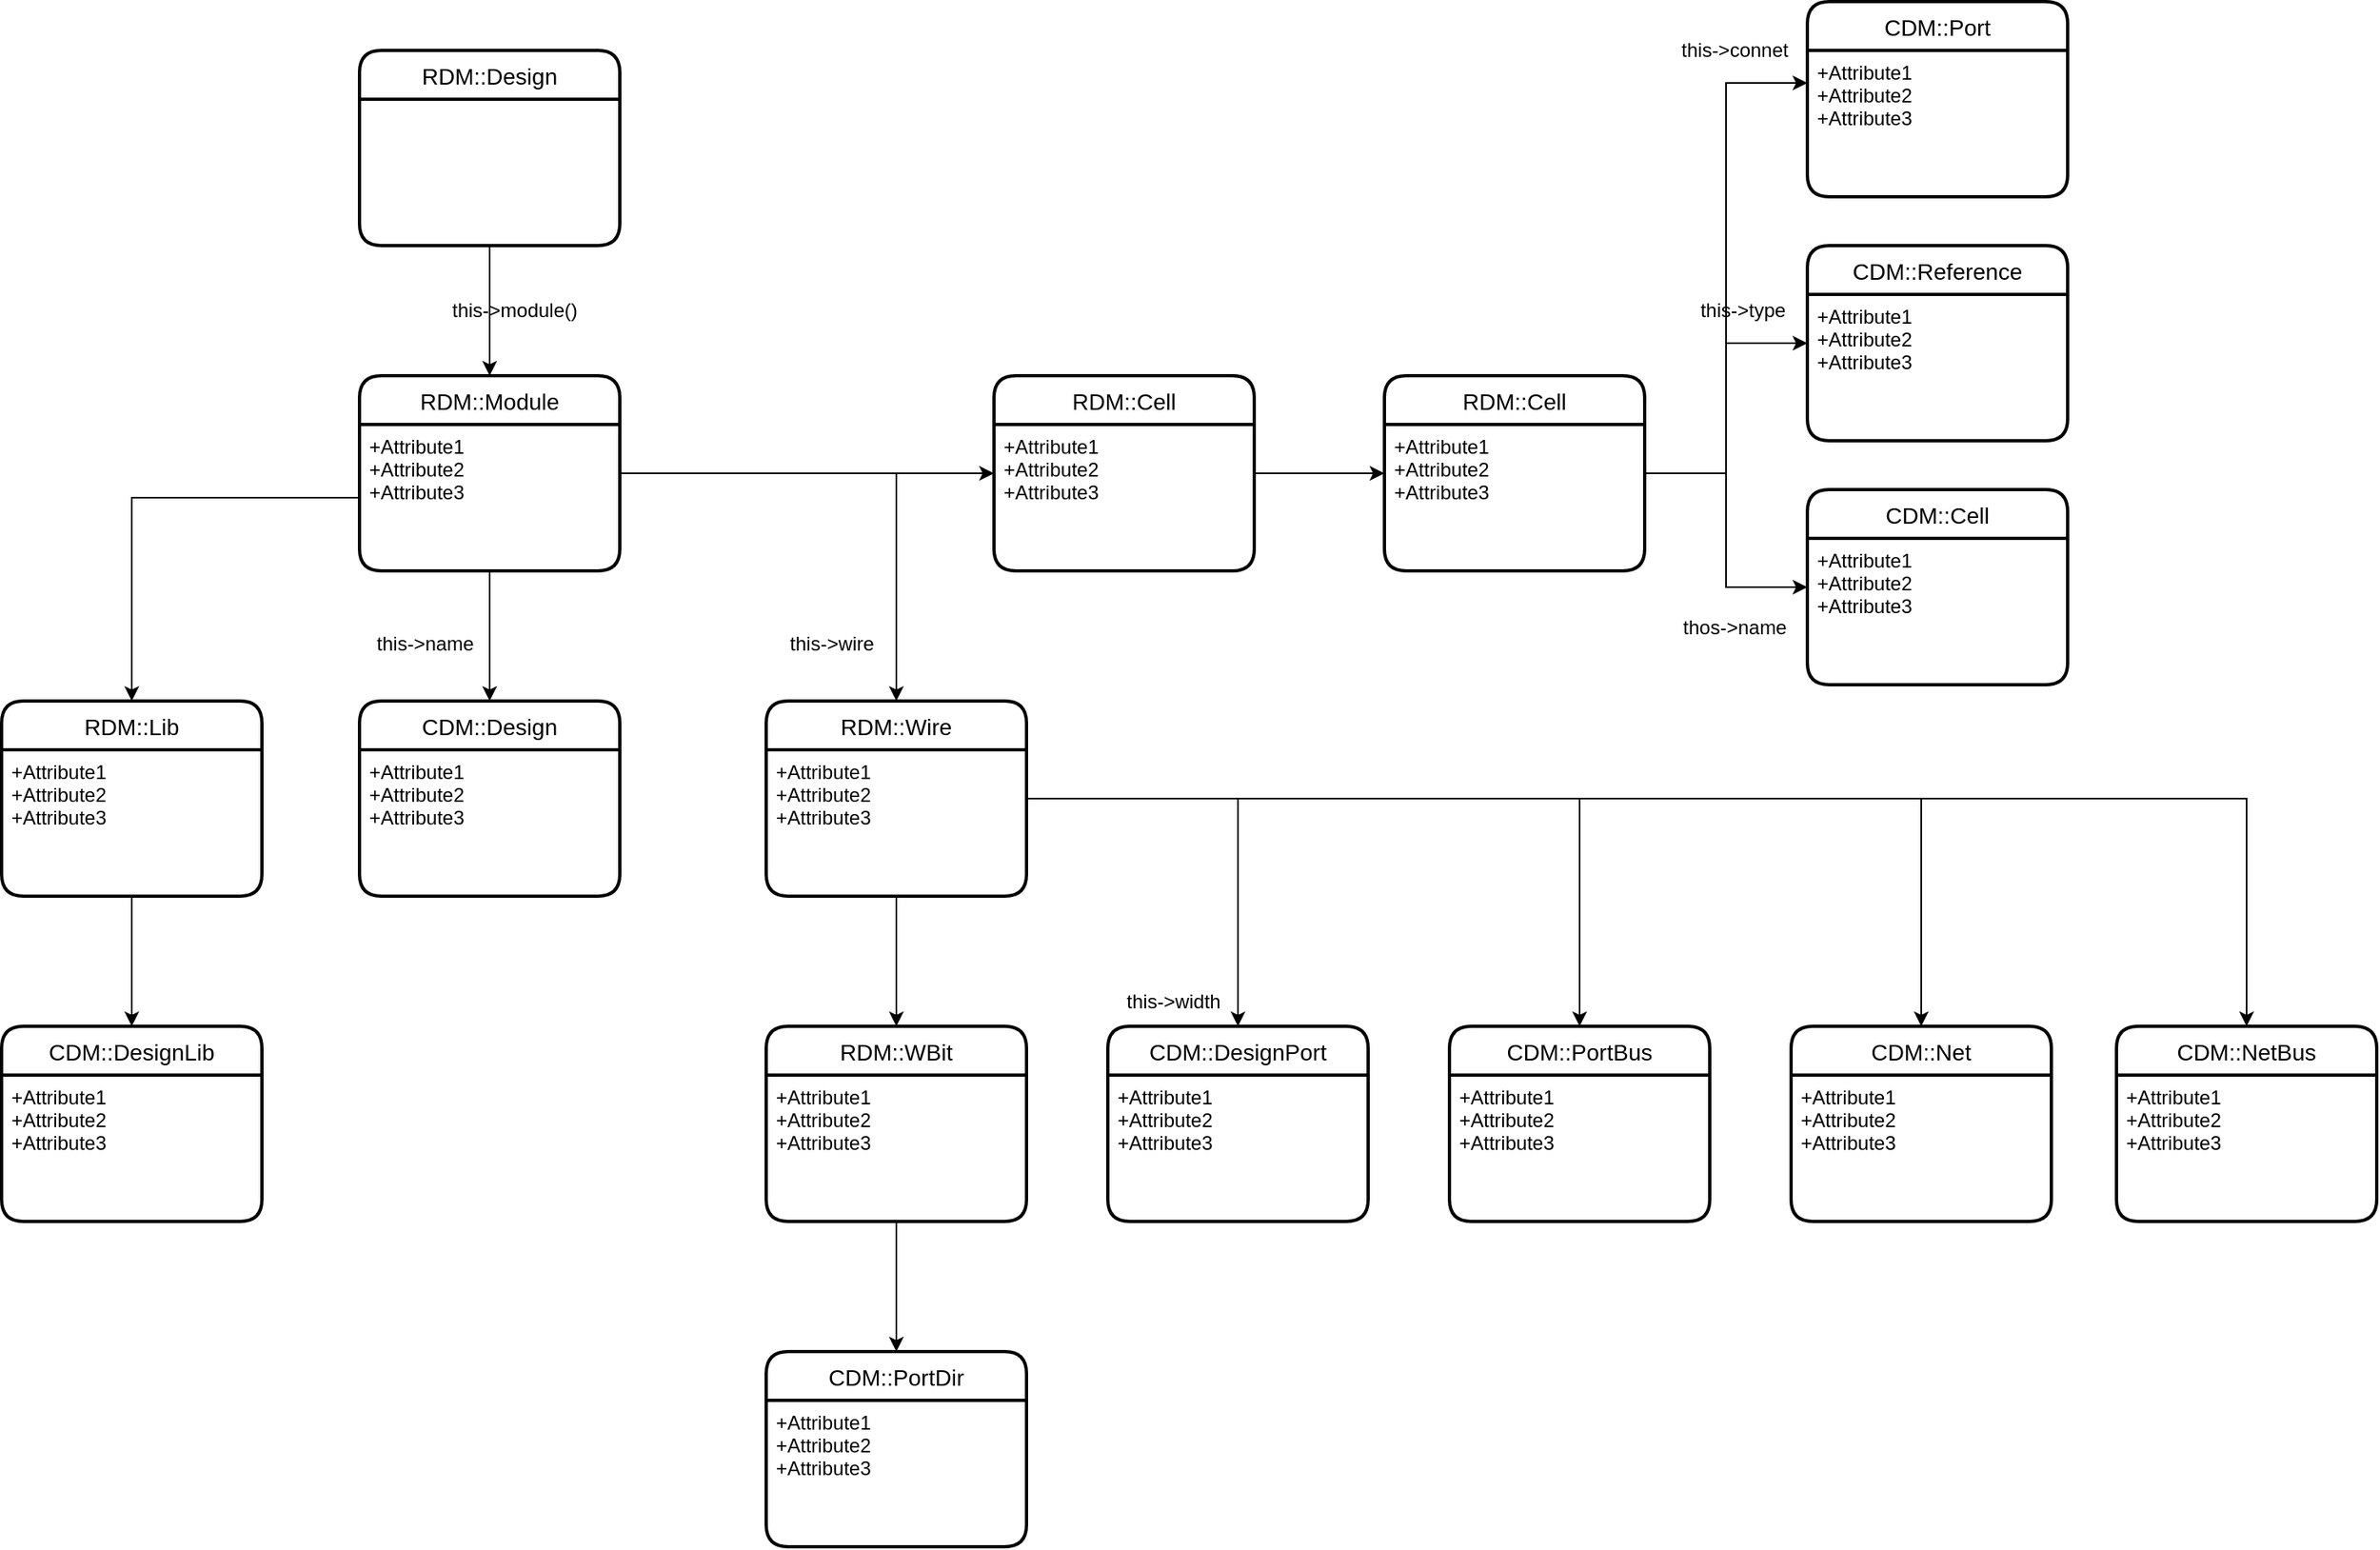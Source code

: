 <mxfile version="20.5.3" type="github"><diagram id="ILmlqMeLhSqT_f8IlHEC" name="第 1 页"><mxGraphModel dx="1887" dy="1093" grid="1" gridSize="10" guides="1" tooltips="1" connect="1" arrows="1" fold="1" page="1" pageScale="1" pageWidth="827" pageHeight="1169" math="0" shadow="0"><root><mxCell id="0"/><mxCell id="1" parent="0"/><mxCell id="2a5MAS32itBSIseWNTfC-14" value="" style="edgeStyle=orthogonalEdgeStyle;rounded=0;orthogonalLoop=1;jettySize=auto;html=1;" edge="1" parent="1" source="2a5MAS32itBSIseWNTfC-5" target="2a5MAS32itBSIseWNTfC-12"><mxGeometry relative="1" as="geometry"/></mxCell><mxCell id="2a5MAS32itBSIseWNTfC-5" value="RDM::Design" style="swimlane;childLayout=stackLayout;horizontal=1;startSize=30;horizontalStack=0;rounded=1;fontSize=14;fontStyle=0;strokeWidth=2;resizeParent=0;resizeLast=1;shadow=0;dashed=0;align=center;" vertex="1" parent="1"><mxGeometry x="310" y="260" width="160" height="120" as="geometry"/></mxCell><mxCell id="2a5MAS32itBSIseWNTfC-29" value="" style="edgeStyle=orthogonalEdgeStyle;rounded=0;orthogonalLoop=1;jettySize=auto;html=1;" edge="1" parent="1" source="2a5MAS32itBSIseWNTfC-12" target="2a5MAS32itBSIseWNTfC-27"><mxGeometry relative="1" as="geometry"/></mxCell><mxCell id="2a5MAS32itBSIseWNTfC-33" value="" style="edgeStyle=orthogonalEdgeStyle;rounded=0;orthogonalLoop=1;jettySize=auto;html=1;" edge="1" parent="1" source="2a5MAS32itBSIseWNTfC-12" target="2a5MAS32itBSIseWNTfC-31"><mxGeometry relative="1" as="geometry"/></mxCell><mxCell id="2a5MAS32itBSIseWNTfC-59" value="" style="edgeStyle=orthogonalEdgeStyle;rounded=0;orthogonalLoop=1;jettySize=auto;html=1;" edge="1" parent="1" source="2a5MAS32itBSIseWNTfC-12" target="2a5MAS32itBSIseWNTfC-57"><mxGeometry relative="1" as="geometry"/></mxCell><mxCell id="2a5MAS32itBSIseWNTfC-12" value="RDM::Module" style="swimlane;childLayout=stackLayout;horizontal=1;startSize=30;horizontalStack=0;rounded=1;fontSize=14;fontStyle=0;strokeWidth=2;resizeParent=0;resizeLast=1;shadow=0;dashed=0;align=center;" vertex="1" parent="1"><mxGeometry x="310" y="460" width="160" height="120" as="geometry"/></mxCell><mxCell id="2a5MAS32itBSIseWNTfC-13" value="+Attribute1&#10;+Attribute2&#10;+Attribute3" style="align=left;strokeColor=none;fillColor=none;spacingLeft=4;fontSize=12;verticalAlign=top;resizable=0;rotatable=0;part=1;" vertex="1" parent="2a5MAS32itBSIseWNTfC-12"><mxGeometry y="30" width="160" height="90" as="geometry"/></mxCell><mxCell id="2a5MAS32itBSIseWNTfC-16" value="&lt;span style=&quot;text-align: left;&quot;&gt;this-&amp;gt;module()&lt;/span&gt;" style="text;html=1;align=center;verticalAlign=middle;resizable=0;points=[];autosize=1;strokeColor=none;fillColor=none;" vertex="1" parent="1"><mxGeometry x="355" y="405" width="100" height="30" as="geometry"/></mxCell><mxCell id="2a5MAS32itBSIseWNTfC-25" value="" style="edgeStyle=orthogonalEdgeStyle;rounded=0;orthogonalLoop=1;jettySize=auto;html=1;" edge="1" parent="1" source="2a5MAS32itBSIseWNTfC-17" target="2a5MAS32itBSIseWNTfC-23"><mxGeometry relative="1" as="geometry"/></mxCell><mxCell id="2a5MAS32itBSIseWNTfC-17" value="RDM::Lib" style="swimlane;childLayout=stackLayout;horizontal=1;startSize=30;horizontalStack=0;rounded=1;fontSize=14;fontStyle=0;strokeWidth=2;resizeParent=0;resizeLast=1;shadow=0;dashed=0;align=center;" vertex="1" parent="1"><mxGeometry x="90" y="660" width="160" height="120" as="geometry"/></mxCell><mxCell id="2a5MAS32itBSIseWNTfC-18" value="+Attribute1&#10;+Attribute2&#10;+Attribute3" style="align=left;strokeColor=none;fillColor=none;spacingLeft=4;fontSize=12;verticalAlign=top;resizable=0;rotatable=0;part=1;" vertex="1" parent="2a5MAS32itBSIseWNTfC-17"><mxGeometry y="30" width="160" height="90" as="geometry"/></mxCell><mxCell id="2a5MAS32itBSIseWNTfC-23" value="CDM::DesignLib" style="swimlane;childLayout=stackLayout;horizontal=1;startSize=30;horizontalStack=0;rounded=1;fontSize=14;fontStyle=0;strokeWidth=2;resizeParent=0;resizeLast=1;shadow=0;dashed=0;align=center;" vertex="1" parent="1"><mxGeometry x="90" y="860" width="160" height="120" as="geometry"/></mxCell><mxCell id="2a5MAS32itBSIseWNTfC-24" value="+Attribute1&#10;+Attribute2&#10;+Attribute3" style="align=left;strokeColor=none;fillColor=none;spacingLeft=4;fontSize=12;verticalAlign=top;resizable=0;rotatable=0;part=1;" vertex="1" parent="2a5MAS32itBSIseWNTfC-23"><mxGeometry y="30" width="160" height="90" as="geometry"/></mxCell><mxCell id="2a5MAS32itBSIseWNTfC-26" style="edgeStyle=orthogonalEdgeStyle;rounded=0;orthogonalLoop=1;jettySize=auto;html=1;entryX=0.5;entryY=0;entryDx=0;entryDy=0;" edge="1" parent="1" source="2a5MAS32itBSIseWNTfC-13" target="2a5MAS32itBSIseWNTfC-17"><mxGeometry relative="1" as="geometry"/></mxCell><mxCell id="2a5MAS32itBSIseWNTfC-27" value="CDM::Design" style="swimlane;childLayout=stackLayout;horizontal=1;startSize=30;horizontalStack=0;rounded=1;fontSize=14;fontStyle=0;strokeWidth=2;resizeParent=0;resizeLast=1;shadow=0;dashed=0;align=center;" vertex="1" parent="1"><mxGeometry x="310" y="660" width="160" height="120" as="geometry"/></mxCell><mxCell id="2a5MAS32itBSIseWNTfC-28" value="+Attribute1&#10;+Attribute2&#10;+Attribute3" style="align=left;strokeColor=none;fillColor=none;spacingLeft=4;fontSize=12;verticalAlign=top;resizable=0;rotatable=0;part=1;" vertex="1" parent="2a5MAS32itBSIseWNTfC-27"><mxGeometry y="30" width="160" height="90" as="geometry"/></mxCell><mxCell id="2a5MAS32itBSIseWNTfC-30" value="this-&amp;gt;name" style="text;html=1;align=center;verticalAlign=middle;resizable=0;points=[];autosize=1;strokeColor=none;fillColor=none;" vertex="1" parent="1"><mxGeometry x="310" y="610" width="80" height="30" as="geometry"/></mxCell><mxCell id="2a5MAS32itBSIseWNTfC-37" value="" style="edgeStyle=orthogonalEdgeStyle;rounded=0;orthogonalLoop=1;jettySize=auto;html=1;" edge="1" parent="1" source="2a5MAS32itBSIseWNTfC-31" target="2a5MAS32itBSIseWNTfC-35"><mxGeometry relative="1" as="geometry"/></mxCell><mxCell id="2a5MAS32itBSIseWNTfC-40" value="" style="edgeStyle=orthogonalEdgeStyle;rounded=0;orthogonalLoop=1;jettySize=auto;html=1;" edge="1" parent="1" source="2a5MAS32itBSIseWNTfC-31" target="2a5MAS32itBSIseWNTfC-38"><mxGeometry relative="1" as="geometry"/></mxCell><mxCell id="2a5MAS32itBSIseWNTfC-49" value="" style="edgeStyle=orthogonalEdgeStyle;rounded=0;orthogonalLoop=1;jettySize=auto;html=1;" edge="1" parent="1" source="2a5MAS32itBSIseWNTfC-31" target="2a5MAS32itBSIseWNTfC-47"><mxGeometry relative="1" as="geometry"/></mxCell><mxCell id="2a5MAS32itBSIseWNTfC-53" value="" style="edgeStyle=orthogonalEdgeStyle;rounded=0;orthogonalLoop=1;jettySize=auto;html=1;" edge="1" parent="1" source="2a5MAS32itBSIseWNTfC-31" target="2a5MAS32itBSIseWNTfC-51"><mxGeometry relative="1" as="geometry"/></mxCell><mxCell id="2a5MAS32itBSIseWNTfC-56" value="" style="edgeStyle=orthogonalEdgeStyle;rounded=0;orthogonalLoop=1;jettySize=auto;html=1;" edge="1" parent="1" source="2a5MAS32itBSIseWNTfC-31" target="2a5MAS32itBSIseWNTfC-54"><mxGeometry relative="1" as="geometry"/></mxCell><mxCell id="2a5MAS32itBSIseWNTfC-31" value="RDM::Wire" style="swimlane;childLayout=stackLayout;horizontal=1;startSize=30;horizontalStack=0;rounded=1;fontSize=14;fontStyle=0;strokeWidth=2;resizeParent=0;resizeLast=1;shadow=0;dashed=0;align=center;" vertex="1" parent="1"><mxGeometry x="560" y="660" width="160" height="120" as="geometry"/></mxCell><mxCell id="2a5MAS32itBSIseWNTfC-32" value="+Attribute1&#10;+Attribute2&#10;+Attribute3" style="align=left;strokeColor=none;fillColor=none;spacingLeft=4;fontSize=12;verticalAlign=top;resizable=0;rotatable=0;part=1;" vertex="1" parent="2a5MAS32itBSIseWNTfC-31"><mxGeometry y="30" width="160" height="90" as="geometry"/></mxCell><mxCell id="2a5MAS32itBSIseWNTfC-34" value="this-&amp;gt;wire" style="text;html=1;align=center;verticalAlign=middle;resizable=0;points=[];autosize=1;strokeColor=none;fillColor=none;" vertex="1" parent="1"><mxGeometry x="560" y="610" width="80" height="30" as="geometry"/></mxCell><mxCell id="2a5MAS32itBSIseWNTfC-45" value="" style="edgeStyle=orthogonalEdgeStyle;rounded=0;orthogonalLoop=1;jettySize=auto;html=1;" edge="1" parent="1" source="2a5MAS32itBSIseWNTfC-35" target="2a5MAS32itBSIseWNTfC-43"><mxGeometry relative="1" as="geometry"/></mxCell><mxCell id="2a5MAS32itBSIseWNTfC-35" value="RDM::WBit" style="swimlane;childLayout=stackLayout;horizontal=1;startSize=30;horizontalStack=0;rounded=1;fontSize=14;fontStyle=0;strokeWidth=2;resizeParent=0;resizeLast=1;shadow=0;dashed=0;align=center;" vertex="1" parent="1"><mxGeometry x="560" y="860" width="160" height="120" as="geometry"/></mxCell><mxCell id="2a5MAS32itBSIseWNTfC-36" value="+Attribute1&#10;+Attribute2&#10;+Attribute3" style="align=left;strokeColor=none;fillColor=none;spacingLeft=4;fontSize=12;verticalAlign=top;resizable=0;rotatable=0;part=1;" vertex="1" parent="2a5MAS32itBSIseWNTfC-35"><mxGeometry y="30" width="160" height="90" as="geometry"/></mxCell><mxCell id="2a5MAS32itBSIseWNTfC-38" value="CDM::DesignPort" style="swimlane;childLayout=stackLayout;horizontal=1;startSize=30;horizontalStack=0;rounded=1;fontSize=14;fontStyle=0;strokeWidth=2;resizeParent=0;resizeLast=1;shadow=0;dashed=0;align=center;" vertex="1" parent="1"><mxGeometry x="770" y="860" width="160" height="120" as="geometry"/></mxCell><mxCell id="2a5MAS32itBSIseWNTfC-39" value="+Attribute1&#10;+Attribute2&#10;+Attribute3" style="align=left;strokeColor=none;fillColor=none;spacingLeft=4;fontSize=12;verticalAlign=top;resizable=0;rotatable=0;part=1;" vertex="1" parent="2a5MAS32itBSIseWNTfC-38"><mxGeometry y="30" width="160" height="90" as="geometry"/></mxCell><mxCell id="2a5MAS32itBSIseWNTfC-43" value="CDM::PortDir" style="swimlane;childLayout=stackLayout;horizontal=1;startSize=30;horizontalStack=0;rounded=1;fontSize=14;fontStyle=0;strokeWidth=2;resizeParent=0;resizeLast=1;shadow=0;dashed=0;align=center;" vertex="1" parent="1"><mxGeometry x="560" y="1060" width="160" height="120" as="geometry"/></mxCell><mxCell id="2a5MAS32itBSIseWNTfC-44" value="+Attribute1&#10;+Attribute2&#10;+Attribute3" style="align=left;strokeColor=none;fillColor=none;spacingLeft=4;fontSize=12;verticalAlign=top;resizable=0;rotatable=0;part=1;" vertex="1" parent="2a5MAS32itBSIseWNTfC-43"><mxGeometry y="30" width="160" height="90" as="geometry"/></mxCell><mxCell id="2a5MAS32itBSIseWNTfC-46" value="this-&amp;gt;width" style="text;html=1;align=center;verticalAlign=middle;resizable=0;points=[];autosize=1;strokeColor=none;fillColor=none;" vertex="1" parent="1"><mxGeometry x="770" y="830" width="80" height="30" as="geometry"/></mxCell><mxCell id="2a5MAS32itBSIseWNTfC-47" value="CDM::PortBus" style="swimlane;childLayout=stackLayout;horizontal=1;startSize=30;horizontalStack=0;rounded=1;fontSize=14;fontStyle=0;strokeWidth=2;resizeParent=0;resizeLast=1;shadow=0;dashed=0;align=center;" vertex="1" parent="1"><mxGeometry x="980" y="860" width="160" height="120" as="geometry"/></mxCell><mxCell id="2a5MAS32itBSIseWNTfC-48" value="+Attribute1&#10;+Attribute2&#10;+Attribute3" style="align=left;strokeColor=none;fillColor=none;spacingLeft=4;fontSize=12;verticalAlign=top;resizable=0;rotatable=0;part=1;" vertex="1" parent="2a5MAS32itBSIseWNTfC-47"><mxGeometry y="30" width="160" height="90" as="geometry"/></mxCell><mxCell id="2a5MAS32itBSIseWNTfC-51" value="CDM::Net" style="swimlane;childLayout=stackLayout;horizontal=1;startSize=30;horizontalStack=0;rounded=1;fontSize=14;fontStyle=0;strokeWidth=2;resizeParent=0;resizeLast=1;shadow=0;dashed=0;align=center;" vertex="1" parent="1"><mxGeometry x="1190" y="860" width="160" height="120" as="geometry"/></mxCell><mxCell id="2a5MAS32itBSIseWNTfC-52" value="+Attribute1&#10;+Attribute2&#10;+Attribute3" style="align=left;strokeColor=none;fillColor=none;spacingLeft=4;fontSize=12;verticalAlign=top;resizable=0;rotatable=0;part=1;" vertex="1" parent="2a5MAS32itBSIseWNTfC-51"><mxGeometry y="30" width="160" height="90" as="geometry"/></mxCell><mxCell id="2a5MAS32itBSIseWNTfC-54" value="CDM::NetBus" style="swimlane;childLayout=stackLayout;horizontal=1;startSize=30;horizontalStack=0;rounded=1;fontSize=14;fontStyle=0;strokeWidth=2;resizeParent=0;resizeLast=1;shadow=0;dashed=0;align=center;" vertex="1" parent="1"><mxGeometry x="1390" y="860" width="160" height="120" as="geometry"/></mxCell><mxCell id="2a5MAS32itBSIseWNTfC-55" value="+Attribute1&#10;+Attribute2&#10;+Attribute3" style="align=left;strokeColor=none;fillColor=none;spacingLeft=4;fontSize=12;verticalAlign=top;resizable=0;rotatable=0;part=1;" vertex="1" parent="2a5MAS32itBSIseWNTfC-54"><mxGeometry y="30" width="160" height="90" as="geometry"/></mxCell><mxCell id="2a5MAS32itBSIseWNTfC-62" value="" style="edgeStyle=orthogonalEdgeStyle;rounded=0;orthogonalLoop=1;jettySize=auto;html=1;" edge="1" parent="1" source="2a5MAS32itBSIseWNTfC-57" target="2a5MAS32itBSIseWNTfC-60"><mxGeometry relative="1" as="geometry"/></mxCell><mxCell id="2a5MAS32itBSIseWNTfC-57" value="RDM::Cell" style="swimlane;childLayout=stackLayout;horizontal=1;startSize=30;horizontalStack=0;rounded=1;fontSize=14;fontStyle=0;strokeWidth=2;resizeParent=0;resizeLast=1;shadow=0;dashed=0;align=center;" vertex="1" parent="1"><mxGeometry x="700" y="460" width="160" height="120" as="geometry"/></mxCell><mxCell id="2a5MAS32itBSIseWNTfC-58" value="+Attribute1&#10;+Attribute2&#10;+Attribute3" style="align=left;strokeColor=none;fillColor=none;spacingLeft=4;fontSize=12;verticalAlign=top;resizable=0;rotatable=0;part=1;" vertex="1" parent="2a5MAS32itBSIseWNTfC-57"><mxGeometry y="30" width="160" height="90" as="geometry"/></mxCell><mxCell id="2a5MAS32itBSIseWNTfC-67" value="" style="edgeStyle=orthogonalEdgeStyle;rounded=0;orthogonalLoop=1;jettySize=auto;html=1;" edge="1" parent="1" source="2a5MAS32itBSIseWNTfC-60" target="2a5MAS32itBSIseWNTfC-65"><mxGeometry relative="1" as="geometry"/></mxCell><mxCell id="2a5MAS32itBSIseWNTfC-70" value="" style="edgeStyle=orthogonalEdgeStyle;rounded=0;orthogonalLoop=1;jettySize=auto;html=1;" edge="1" parent="1" source="2a5MAS32itBSIseWNTfC-60" target="2a5MAS32itBSIseWNTfC-68"><mxGeometry relative="1" as="geometry"/></mxCell><mxCell id="2a5MAS32itBSIseWNTfC-75" value="" style="edgeStyle=orthogonalEdgeStyle;rounded=0;orthogonalLoop=1;jettySize=auto;html=1;" edge="1" parent="1" source="2a5MAS32itBSIseWNTfC-60" target="2a5MAS32itBSIseWNTfC-73"><mxGeometry relative="1" as="geometry"><Array as="points"><mxPoint x="1150" y="520"/><mxPoint x="1150" y="280"/></Array></mxGeometry></mxCell><mxCell id="2a5MAS32itBSIseWNTfC-60" value="RDM::Cell" style="swimlane;childLayout=stackLayout;horizontal=1;startSize=30;horizontalStack=0;rounded=1;fontSize=14;fontStyle=0;strokeWidth=2;resizeParent=0;resizeLast=1;shadow=0;dashed=0;align=center;" vertex="1" parent="1"><mxGeometry x="940" y="460" width="160" height="120" as="geometry"/></mxCell><mxCell id="2a5MAS32itBSIseWNTfC-61" value="+Attribute1&#10;+Attribute2&#10;+Attribute3" style="align=left;strokeColor=none;fillColor=none;spacingLeft=4;fontSize=12;verticalAlign=top;resizable=0;rotatable=0;part=1;" vertex="1" parent="2a5MAS32itBSIseWNTfC-60"><mxGeometry y="30" width="160" height="90" as="geometry"/></mxCell><mxCell id="2a5MAS32itBSIseWNTfC-65" value="CDM::Reference" style="swimlane;childLayout=stackLayout;horizontal=1;startSize=30;horizontalStack=0;rounded=1;fontSize=14;fontStyle=0;strokeWidth=2;resizeParent=0;resizeLast=1;shadow=0;dashed=0;align=center;" vertex="1" parent="1"><mxGeometry x="1200" y="380" width="160" height="120" as="geometry"/></mxCell><mxCell id="2a5MAS32itBSIseWNTfC-66" value="+Attribute1&#10;+Attribute2&#10;+Attribute3" style="align=left;strokeColor=none;fillColor=none;spacingLeft=4;fontSize=12;verticalAlign=top;resizable=0;rotatable=0;part=1;" vertex="1" parent="2a5MAS32itBSIseWNTfC-65"><mxGeometry y="30" width="160" height="90" as="geometry"/></mxCell><mxCell id="2a5MAS32itBSIseWNTfC-68" value="CDM::Cell" style="swimlane;childLayout=stackLayout;horizontal=1;startSize=30;horizontalStack=0;rounded=1;fontSize=14;fontStyle=0;strokeWidth=2;resizeParent=0;resizeLast=1;shadow=0;dashed=0;align=center;" vertex="1" parent="1"><mxGeometry x="1200" y="530" width="160" height="120" as="geometry"/></mxCell><mxCell id="2a5MAS32itBSIseWNTfC-69" value="+Attribute1&#10;+Attribute2&#10;+Attribute3" style="align=left;strokeColor=none;fillColor=none;spacingLeft=4;fontSize=12;verticalAlign=top;resizable=0;rotatable=0;part=1;" vertex="1" parent="2a5MAS32itBSIseWNTfC-68"><mxGeometry y="30" width="160" height="90" as="geometry"/></mxCell><mxCell id="2a5MAS32itBSIseWNTfC-71" value="this-&amp;gt;type" style="text;html=1;align=center;verticalAlign=middle;resizable=0;points=[];autosize=1;strokeColor=none;fillColor=none;" vertex="1" parent="1"><mxGeometry x="1120" y="405" width="80" height="30" as="geometry"/></mxCell><mxCell id="2a5MAS32itBSIseWNTfC-72" value="thos-&amp;gt;name" style="text;html=1;align=center;verticalAlign=middle;resizable=0;points=[];autosize=1;strokeColor=none;fillColor=none;" vertex="1" parent="1"><mxGeometry x="1110" y="600" width="90" height="30" as="geometry"/></mxCell><mxCell id="2a5MAS32itBSIseWNTfC-73" value="CDM::Port" style="swimlane;childLayout=stackLayout;horizontal=1;startSize=30;horizontalStack=0;rounded=1;fontSize=14;fontStyle=0;strokeWidth=2;resizeParent=0;resizeLast=1;shadow=0;dashed=0;align=center;" vertex="1" parent="1"><mxGeometry x="1200" y="230" width="160" height="120" as="geometry"/></mxCell><mxCell id="2a5MAS32itBSIseWNTfC-74" value="+Attribute1&#10;+Attribute2&#10;+Attribute3" style="align=left;strokeColor=none;fillColor=none;spacingLeft=4;fontSize=12;verticalAlign=top;resizable=0;rotatable=0;part=1;" vertex="1" parent="2a5MAS32itBSIseWNTfC-73"><mxGeometry y="30" width="160" height="90" as="geometry"/></mxCell><mxCell id="2a5MAS32itBSIseWNTfC-77" value="this-&amp;gt;connet" style="text;html=1;align=center;verticalAlign=middle;resizable=0;points=[];autosize=1;strokeColor=none;fillColor=none;" vertex="1" parent="1"><mxGeometry x="1110" y="245" width="90" height="30" as="geometry"/></mxCell></root></mxGraphModel></diagram></mxfile>